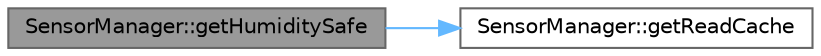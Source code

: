 digraph "SensorManager::getHumiditySafe"
{
 // LATEX_PDF_SIZE
  bgcolor="transparent";
  edge [fontname=Helvetica,fontsize=10,labelfontname=Helvetica,labelfontsize=10];
  node [fontname=Helvetica,fontsize=10,shape=box,height=0.2,width=0.4];
  rankdir="LR";
  Node1 [id="Node000001",label="SensorManager::getHumiditySafe",height=0.2,width=0.4,color="gray40", fillcolor="grey60", style="filled", fontcolor="black",tooltip="Get humidity reading in a thread-safe manner."];
  Node1 -> Node2 [id="edge1_Node000001_Node000002",color="steelblue1",style="solid",tooltip=" "];
  Node2 [id="Node000002",label="SensorManager::getReadCache",height=0.2,width=0.4,color="grey40", fillcolor="white", style="filled",URL="$class_sensor_manager.html#a20660c38f60560b55fb40184662be9db",tooltip="Get the buffer for safe reading by other threads."];
}
